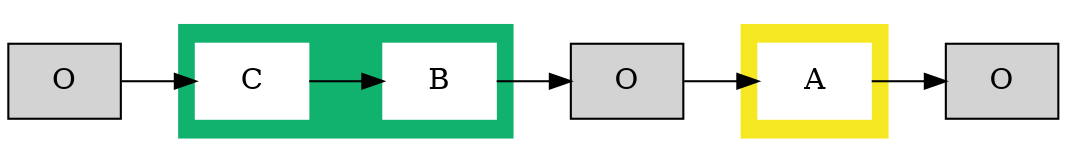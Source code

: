 digraph G {
node[shape=record];
rankdir="LR"n0[label = "O",style=filled]
n1[label = "O",style=filled];
n2[label = "O",style=filled];

        subgraph cluster_0 {
                style=filled;
                color="#11b16e";
                node [style=filled,color=white];
                C -> B;
        }

        subgraph cluster_1 {
                style=filled;
                color="#f5e822";
                node [style=filled,color=white];
                A;
        }
n0 -> C;
B -> n1;
n1 -> A;
A -> n2;

}
